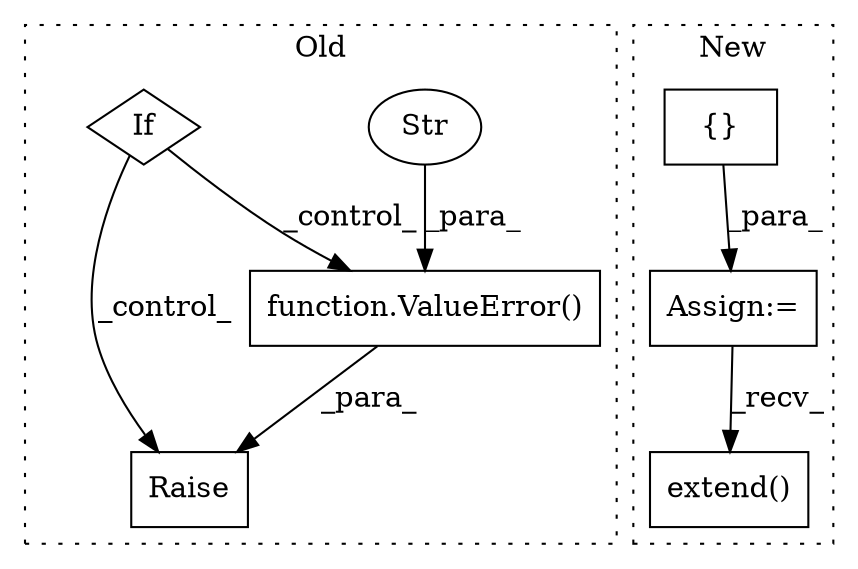 digraph G {
subgraph cluster0 {
1 [label="function.ValueError()" a="75" s="5187,5223" l="11,1" shape="box"];
3 [label="Raise" a="91" s="5181" l="6" shape="box"];
4 [label="Str" a="66" s="5198" l="25" shape="ellipse"];
5 [label="If" a="96" s="5138" l="3" shape="diamond"];
label = "Old";
style="dotted";
}
subgraph cluster1 {
2 [label="extend()" a="75" s="4205,4236" l="15,1" shape="box"];
6 [label="{}" a="59" s="4129,4129" l="2,1" shape="box"];
7 [label="Assign:=" a="68" s="4126" l="3" shape="box"];
label = "New";
style="dotted";
}
1 -> 3 [label="_para_"];
4 -> 1 [label="_para_"];
5 -> 3 [label="_control_"];
5 -> 1 [label="_control_"];
6 -> 7 [label="_para_"];
7 -> 2 [label="_recv_"];
}